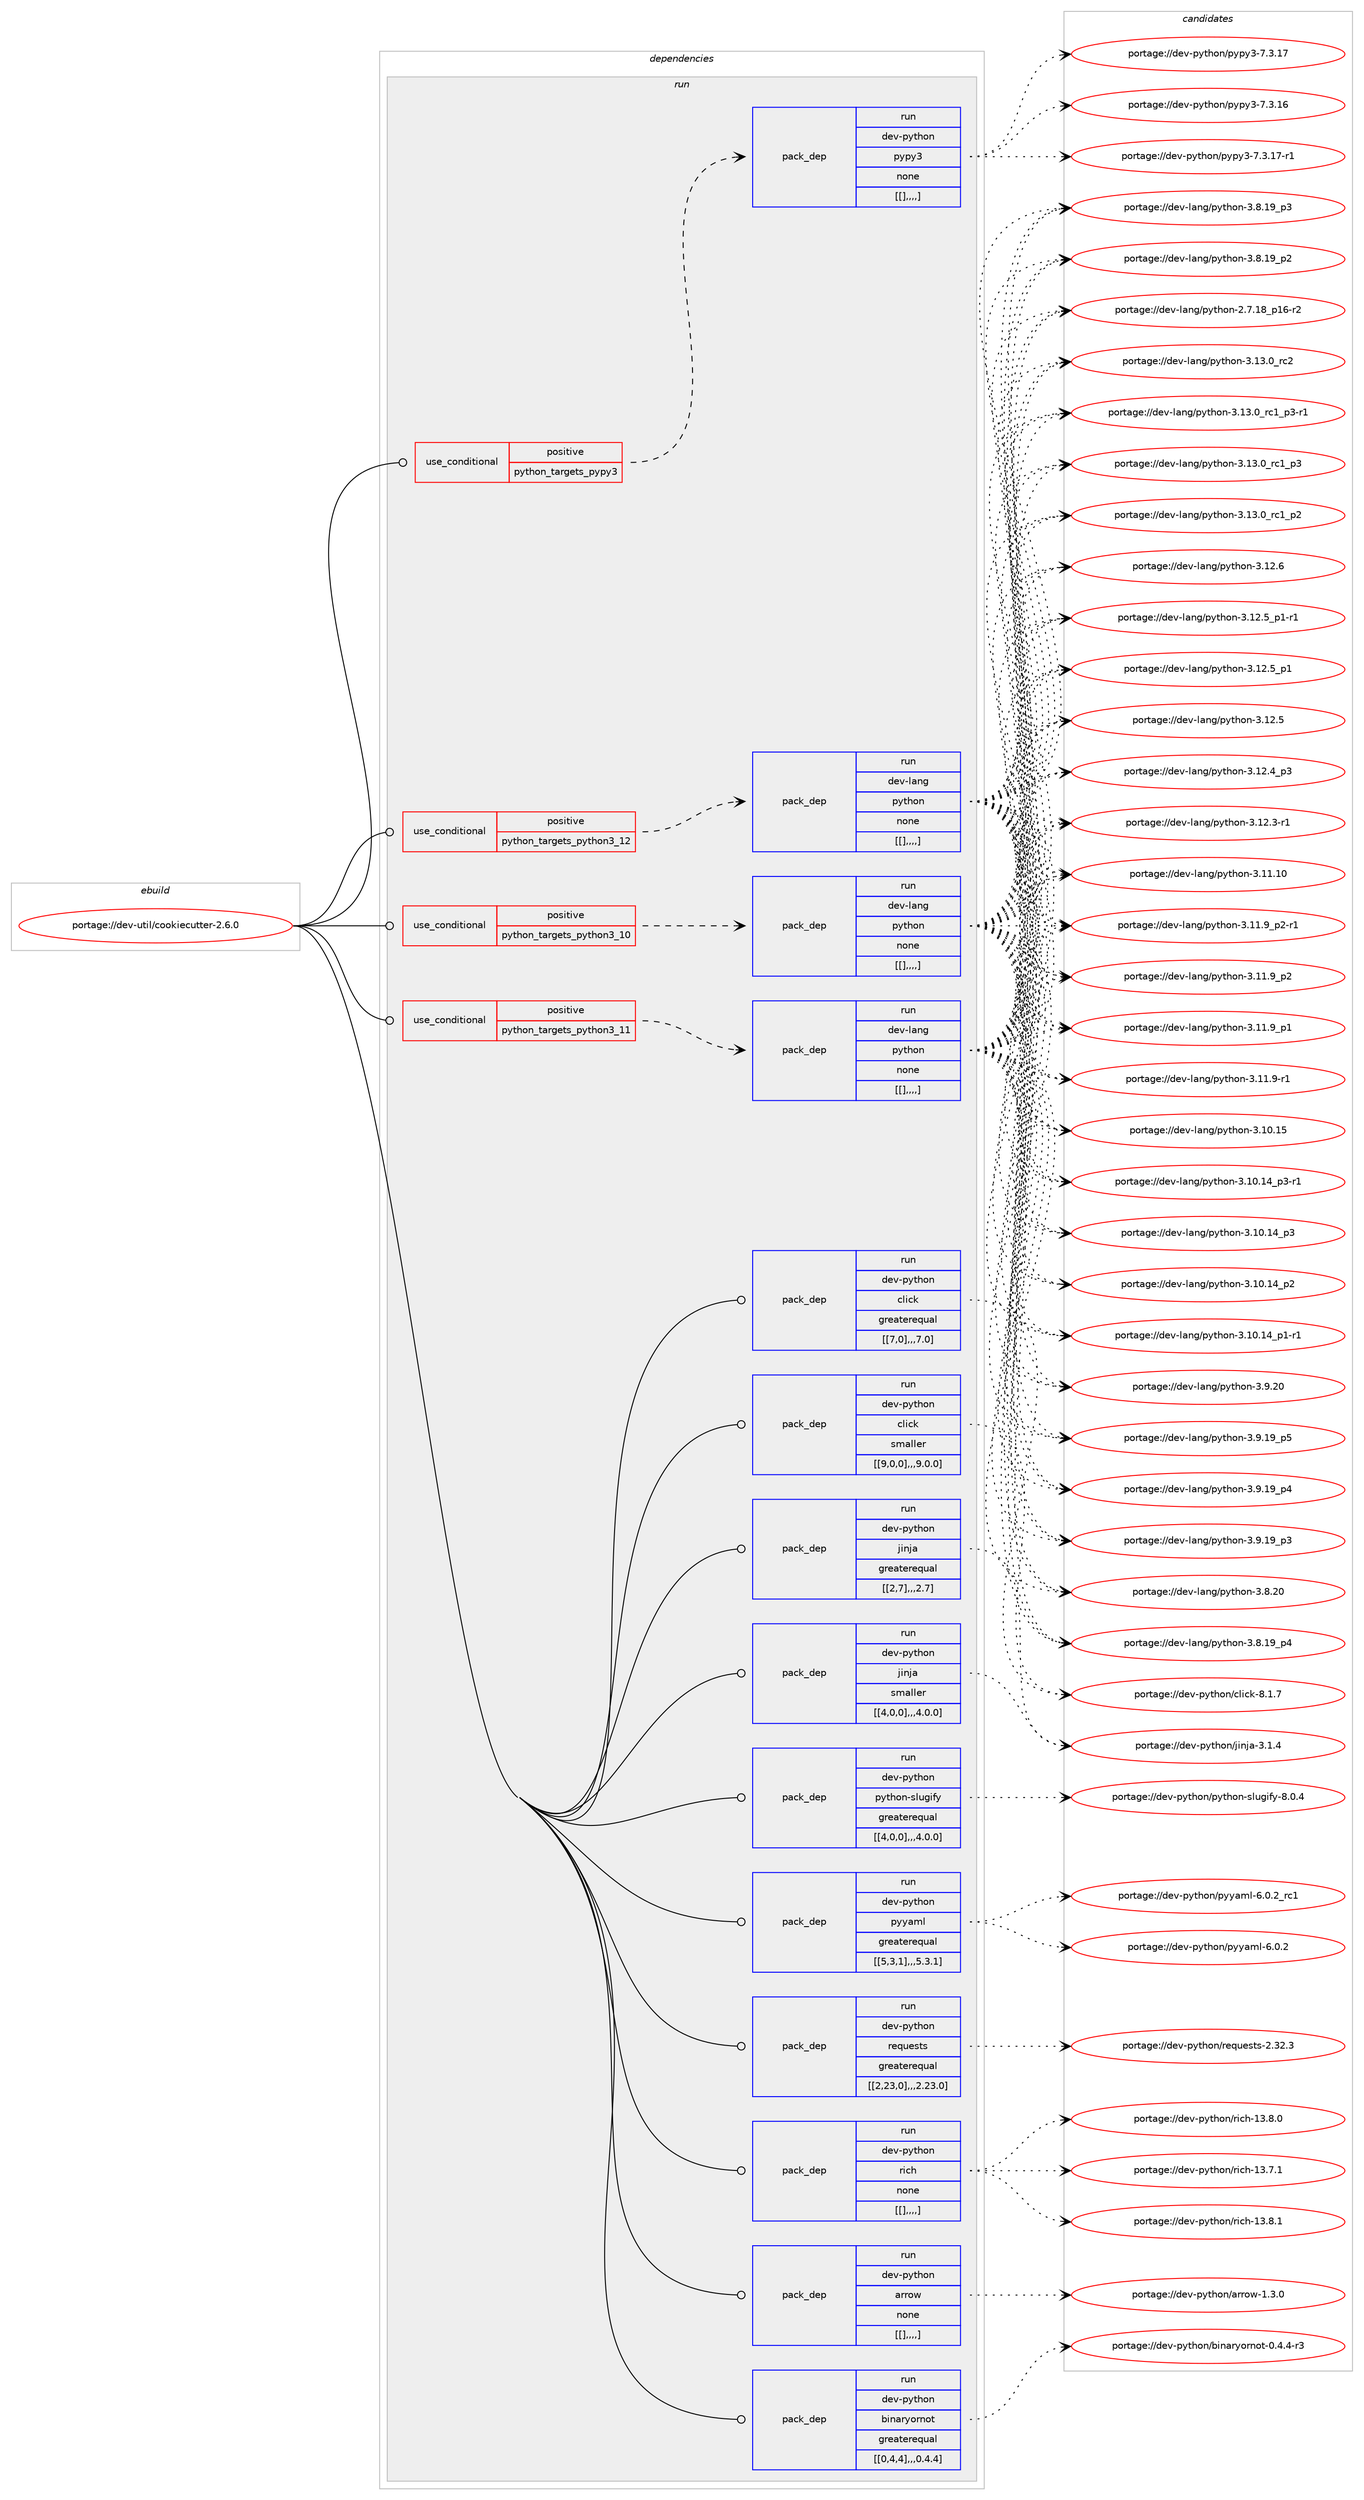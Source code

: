 digraph prolog {

# *************
# Graph options
# *************

newrank=true;
concentrate=true;
compound=true;
graph [rankdir=LR,fontname=Helvetica,fontsize=10,ranksep=1.5];#, ranksep=2.5, nodesep=0.2];
edge  [arrowhead=vee];
node  [fontname=Helvetica,fontsize=10];

# **********
# The ebuild
# **********

subgraph cluster_leftcol {
color=gray;
label=<<i>ebuild</i>>;
id [label="portage://dev-util/cookiecutter-2.6.0", color=red, width=4, href="../dev-util/cookiecutter-2.6.0.svg"];
}

# ****************
# The dependencies
# ****************

subgraph cluster_midcol {
color=gray;
label=<<i>dependencies</i>>;
subgraph cluster_compile {
fillcolor="#eeeeee";
style=filled;
label=<<i>compile</i>>;
}
subgraph cluster_compileandrun {
fillcolor="#eeeeee";
style=filled;
label=<<i>compile and run</i>>;
}
subgraph cluster_run {
fillcolor="#eeeeee";
style=filled;
label=<<i>run</i>>;
subgraph cond61314 {
dependency215898 [label=<<TABLE BORDER="0" CELLBORDER="1" CELLSPACING="0" CELLPADDING="4"><TR><TD ROWSPAN="3" CELLPADDING="10">use_conditional</TD></TR><TR><TD>positive</TD></TR><TR><TD>python_targets_pypy3</TD></TR></TABLE>>, shape=none, color=red];
subgraph pack153188 {
dependency215899 [label=<<TABLE BORDER="0" CELLBORDER="1" CELLSPACING="0" CELLPADDING="4" WIDTH="220"><TR><TD ROWSPAN="6" CELLPADDING="30">pack_dep</TD></TR><TR><TD WIDTH="110">run</TD></TR><TR><TD>dev-python</TD></TR><TR><TD>pypy3</TD></TR><TR><TD>none</TD></TR><TR><TD>[[],,,,]</TD></TR></TABLE>>, shape=none, color=blue];
}
dependency215898:e -> dependency215899:w [weight=20,style="dashed",arrowhead="vee"];
}
id:e -> dependency215898:w [weight=20,style="solid",arrowhead="odot"];
subgraph cond61315 {
dependency215900 [label=<<TABLE BORDER="0" CELLBORDER="1" CELLSPACING="0" CELLPADDING="4"><TR><TD ROWSPAN="3" CELLPADDING="10">use_conditional</TD></TR><TR><TD>positive</TD></TR><TR><TD>python_targets_python3_10</TD></TR></TABLE>>, shape=none, color=red];
subgraph pack153189 {
dependency215901 [label=<<TABLE BORDER="0" CELLBORDER="1" CELLSPACING="0" CELLPADDING="4" WIDTH="220"><TR><TD ROWSPAN="6" CELLPADDING="30">pack_dep</TD></TR><TR><TD WIDTH="110">run</TD></TR><TR><TD>dev-lang</TD></TR><TR><TD>python</TD></TR><TR><TD>none</TD></TR><TR><TD>[[],,,,]</TD></TR></TABLE>>, shape=none, color=blue];
}
dependency215900:e -> dependency215901:w [weight=20,style="dashed",arrowhead="vee"];
}
id:e -> dependency215900:w [weight=20,style="solid",arrowhead="odot"];
subgraph cond61316 {
dependency215902 [label=<<TABLE BORDER="0" CELLBORDER="1" CELLSPACING="0" CELLPADDING="4"><TR><TD ROWSPAN="3" CELLPADDING="10">use_conditional</TD></TR><TR><TD>positive</TD></TR><TR><TD>python_targets_python3_11</TD></TR></TABLE>>, shape=none, color=red];
subgraph pack153190 {
dependency215903 [label=<<TABLE BORDER="0" CELLBORDER="1" CELLSPACING="0" CELLPADDING="4" WIDTH="220"><TR><TD ROWSPAN="6" CELLPADDING="30">pack_dep</TD></TR><TR><TD WIDTH="110">run</TD></TR><TR><TD>dev-lang</TD></TR><TR><TD>python</TD></TR><TR><TD>none</TD></TR><TR><TD>[[],,,,]</TD></TR></TABLE>>, shape=none, color=blue];
}
dependency215902:e -> dependency215903:w [weight=20,style="dashed",arrowhead="vee"];
}
id:e -> dependency215902:w [weight=20,style="solid",arrowhead="odot"];
subgraph cond61317 {
dependency215904 [label=<<TABLE BORDER="0" CELLBORDER="1" CELLSPACING="0" CELLPADDING="4"><TR><TD ROWSPAN="3" CELLPADDING="10">use_conditional</TD></TR><TR><TD>positive</TD></TR><TR><TD>python_targets_python3_12</TD></TR></TABLE>>, shape=none, color=red];
subgraph pack153191 {
dependency215905 [label=<<TABLE BORDER="0" CELLBORDER="1" CELLSPACING="0" CELLPADDING="4" WIDTH="220"><TR><TD ROWSPAN="6" CELLPADDING="30">pack_dep</TD></TR><TR><TD WIDTH="110">run</TD></TR><TR><TD>dev-lang</TD></TR><TR><TD>python</TD></TR><TR><TD>none</TD></TR><TR><TD>[[],,,,]</TD></TR></TABLE>>, shape=none, color=blue];
}
dependency215904:e -> dependency215905:w [weight=20,style="dashed",arrowhead="vee"];
}
id:e -> dependency215904:w [weight=20,style="solid",arrowhead="odot"];
subgraph pack153192 {
dependency215906 [label=<<TABLE BORDER="0" CELLBORDER="1" CELLSPACING="0" CELLPADDING="4" WIDTH="220"><TR><TD ROWSPAN="6" CELLPADDING="30">pack_dep</TD></TR><TR><TD WIDTH="110">run</TD></TR><TR><TD>dev-python</TD></TR><TR><TD>arrow</TD></TR><TR><TD>none</TD></TR><TR><TD>[[],,,,]</TD></TR></TABLE>>, shape=none, color=blue];
}
id:e -> dependency215906:w [weight=20,style="solid",arrowhead="odot"];
subgraph pack153193 {
dependency215907 [label=<<TABLE BORDER="0" CELLBORDER="1" CELLSPACING="0" CELLPADDING="4" WIDTH="220"><TR><TD ROWSPAN="6" CELLPADDING="30">pack_dep</TD></TR><TR><TD WIDTH="110">run</TD></TR><TR><TD>dev-python</TD></TR><TR><TD>binaryornot</TD></TR><TR><TD>greaterequal</TD></TR><TR><TD>[[0,4,4],,,0.4.4]</TD></TR></TABLE>>, shape=none, color=blue];
}
id:e -> dependency215907:w [weight=20,style="solid",arrowhead="odot"];
subgraph pack153194 {
dependency215908 [label=<<TABLE BORDER="0" CELLBORDER="1" CELLSPACING="0" CELLPADDING="4" WIDTH="220"><TR><TD ROWSPAN="6" CELLPADDING="30">pack_dep</TD></TR><TR><TD WIDTH="110">run</TD></TR><TR><TD>dev-python</TD></TR><TR><TD>click</TD></TR><TR><TD>greaterequal</TD></TR><TR><TD>[[7,0],,,7.0]</TD></TR></TABLE>>, shape=none, color=blue];
}
id:e -> dependency215908:w [weight=20,style="solid",arrowhead="odot"];
subgraph pack153195 {
dependency215909 [label=<<TABLE BORDER="0" CELLBORDER="1" CELLSPACING="0" CELLPADDING="4" WIDTH="220"><TR><TD ROWSPAN="6" CELLPADDING="30">pack_dep</TD></TR><TR><TD WIDTH="110">run</TD></TR><TR><TD>dev-python</TD></TR><TR><TD>click</TD></TR><TR><TD>smaller</TD></TR><TR><TD>[[9,0,0],,,9.0.0]</TD></TR></TABLE>>, shape=none, color=blue];
}
id:e -> dependency215909:w [weight=20,style="solid",arrowhead="odot"];
subgraph pack153196 {
dependency215910 [label=<<TABLE BORDER="0" CELLBORDER="1" CELLSPACING="0" CELLPADDING="4" WIDTH="220"><TR><TD ROWSPAN="6" CELLPADDING="30">pack_dep</TD></TR><TR><TD WIDTH="110">run</TD></TR><TR><TD>dev-python</TD></TR><TR><TD>jinja</TD></TR><TR><TD>greaterequal</TD></TR><TR><TD>[[2,7],,,2.7]</TD></TR></TABLE>>, shape=none, color=blue];
}
id:e -> dependency215910:w [weight=20,style="solid",arrowhead="odot"];
subgraph pack153197 {
dependency215911 [label=<<TABLE BORDER="0" CELLBORDER="1" CELLSPACING="0" CELLPADDING="4" WIDTH="220"><TR><TD ROWSPAN="6" CELLPADDING="30">pack_dep</TD></TR><TR><TD WIDTH="110">run</TD></TR><TR><TD>dev-python</TD></TR><TR><TD>jinja</TD></TR><TR><TD>smaller</TD></TR><TR><TD>[[4,0,0],,,4.0.0]</TD></TR></TABLE>>, shape=none, color=blue];
}
id:e -> dependency215911:w [weight=20,style="solid",arrowhead="odot"];
subgraph pack153198 {
dependency215912 [label=<<TABLE BORDER="0" CELLBORDER="1" CELLSPACING="0" CELLPADDING="4" WIDTH="220"><TR><TD ROWSPAN="6" CELLPADDING="30">pack_dep</TD></TR><TR><TD WIDTH="110">run</TD></TR><TR><TD>dev-python</TD></TR><TR><TD>python-slugify</TD></TR><TR><TD>greaterequal</TD></TR><TR><TD>[[4,0,0],,,4.0.0]</TD></TR></TABLE>>, shape=none, color=blue];
}
id:e -> dependency215912:w [weight=20,style="solid",arrowhead="odot"];
subgraph pack153199 {
dependency215913 [label=<<TABLE BORDER="0" CELLBORDER="1" CELLSPACING="0" CELLPADDING="4" WIDTH="220"><TR><TD ROWSPAN="6" CELLPADDING="30">pack_dep</TD></TR><TR><TD WIDTH="110">run</TD></TR><TR><TD>dev-python</TD></TR><TR><TD>pyyaml</TD></TR><TR><TD>greaterequal</TD></TR><TR><TD>[[5,3,1],,,5.3.1]</TD></TR></TABLE>>, shape=none, color=blue];
}
id:e -> dependency215913:w [weight=20,style="solid",arrowhead="odot"];
subgraph pack153200 {
dependency215914 [label=<<TABLE BORDER="0" CELLBORDER="1" CELLSPACING="0" CELLPADDING="4" WIDTH="220"><TR><TD ROWSPAN="6" CELLPADDING="30">pack_dep</TD></TR><TR><TD WIDTH="110">run</TD></TR><TR><TD>dev-python</TD></TR><TR><TD>requests</TD></TR><TR><TD>greaterequal</TD></TR><TR><TD>[[2,23,0],,,2.23.0]</TD></TR></TABLE>>, shape=none, color=blue];
}
id:e -> dependency215914:w [weight=20,style="solid",arrowhead="odot"];
subgraph pack153201 {
dependency215915 [label=<<TABLE BORDER="0" CELLBORDER="1" CELLSPACING="0" CELLPADDING="4" WIDTH="220"><TR><TD ROWSPAN="6" CELLPADDING="30">pack_dep</TD></TR><TR><TD WIDTH="110">run</TD></TR><TR><TD>dev-python</TD></TR><TR><TD>rich</TD></TR><TR><TD>none</TD></TR><TR><TD>[[],,,,]</TD></TR></TABLE>>, shape=none, color=blue];
}
id:e -> dependency215915:w [weight=20,style="solid",arrowhead="odot"];
}
}

# **************
# The candidates
# **************

subgraph cluster_choices {
rank=same;
color=gray;
label=<<i>candidates</i>>;

subgraph choice153188 {
color=black;
nodesep=1;
choice100101118451121211161041111104711212111212151455546514649554511449 [label="portage://dev-python/pypy3-7.3.17-r1", color=red, width=4,href="../dev-python/pypy3-7.3.17-r1.svg"];
choice10010111845112121116104111110471121211121215145554651464955 [label="portage://dev-python/pypy3-7.3.17", color=red, width=4,href="../dev-python/pypy3-7.3.17.svg"];
choice10010111845112121116104111110471121211121215145554651464954 [label="portage://dev-python/pypy3-7.3.16", color=red, width=4,href="../dev-python/pypy3-7.3.16.svg"];
dependency215899:e -> choice100101118451121211161041111104711212111212151455546514649554511449:w [style=dotted,weight="100"];
dependency215899:e -> choice10010111845112121116104111110471121211121215145554651464955:w [style=dotted,weight="100"];
dependency215899:e -> choice10010111845112121116104111110471121211121215145554651464954:w [style=dotted,weight="100"];
}
subgraph choice153189 {
color=black;
nodesep=1;
choice10010111845108971101034711212111610411111045514649514648951149950 [label="portage://dev-lang/python-3.13.0_rc2", color=red, width=4,href="../dev-lang/python-3.13.0_rc2.svg"];
choice1001011184510897110103471121211161041111104551464951464895114994995112514511449 [label="portage://dev-lang/python-3.13.0_rc1_p3-r1", color=red, width=4,href="../dev-lang/python-3.13.0_rc1_p3-r1.svg"];
choice100101118451089711010347112121116104111110455146495146489511499499511251 [label="portage://dev-lang/python-3.13.0_rc1_p3", color=red, width=4,href="../dev-lang/python-3.13.0_rc1_p3.svg"];
choice100101118451089711010347112121116104111110455146495146489511499499511250 [label="portage://dev-lang/python-3.13.0_rc1_p2", color=red, width=4,href="../dev-lang/python-3.13.0_rc1_p2.svg"];
choice10010111845108971101034711212111610411111045514649504654 [label="portage://dev-lang/python-3.12.6", color=red, width=4,href="../dev-lang/python-3.12.6.svg"];
choice1001011184510897110103471121211161041111104551464950465395112494511449 [label="portage://dev-lang/python-3.12.5_p1-r1", color=red, width=4,href="../dev-lang/python-3.12.5_p1-r1.svg"];
choice100101118451089711010347112121116104111110455146495046539511249 [label="portage://dev-lang/python-3.12.5_p1", color=red, width=4,href="../dev-lang/python-3.12.5_p1.svg"];
choice10010111845108971101034711212111610411111045514649504653 [label="portage://dev-lang/python-3.12.5", color=red, width=4,href="../dev-lang/python-3.12.5.svg"];
choice100101118451089711010347112121116104111110455146495046529511251 [label="portage://dev-lang/python-3.12.4_p3", color=red, width=4,href="../dev-lang/python-3.12.4_p3.svg"];
choice100101118451089711010347112121116104111110455146495046514511449 [label="portage://dev-lang/python-3.12.3-r1", color=red, width=4,href="../dev-lang/python-3.12.3-r1.svg"];
choice1001011184510897110103471121211161041111104551464949464948 [label="portage://dev-lang/python-3.11.10", color=red, width=4,href="../dev-lang/python-3.11.10.svg"];
choice1001011184510897110103471121211161041111104551464949465795112504511449 [label="portage://dev-lang/python-3.11.9_p2-r1", color=red, width=4,href="../dev-lang/python-3.11.9_p2-r1.svg"];
choice100101118451089711010347112121116104111110455146494946579511250 [label="portage://dev-lang/python-3.11.9_p2", color=red, width=4,href="../dev-lang/python-3.11.9_p2.svg"];
choice100101118451089711010347112121116104111110455146494946579511249 [label="portage://dev-lang/python-3.11.9_p1", color=red, width=4,href="../dev-lang/python-3.11.9_p1.svg"];
choice100101118451089711010347112121116104111110455146494946574511449 [label="portage://dev-lang/python-3.11.9-r1", color=red, width=4,href="../dev-lang/python-3.11.9-r1.svg"];
choice1001011184510897110103471121211161041111104551464948464953 [label="portage://dev-lang/python-3.10.15", color=red, width=4,href="../dev-lang/python-3.10.15.svg"];
choice100101118451089711010347112121116104111110455146494846495295112514511449 [label="portage://dev-lang/python-3.10.14_p3-r1", color=red, width=4,href="../dev-lang/python-3.10.14_p3-r1.svg"];
choice10010111845108971101034711212111610411111045514649484649529511251 [label="portage://dev-lang/python-3.10.14_p3", color=red, width=4,href="../dev-lang/python-3.10.14_p3.svg"];
choice10010111845108971101034711212111610411111045514649484649529511250 [label="portage://dev-lang/python-3.10.14_p2", color=red, width=4,href="../dev-lang/python-3.10.14_p2.svg"];
choice100101118451089711010347112121116104111110455146494846495295112494511449 [label="portage://dev-lang/python-3.10.14_p1-r1", color=red, width=4,href="../dev-lang/python-3.10.14_p1-r1.svg"];
choice10010111845108971101034711212111610411111045514657465048 [label="portage://dev-lang/python-3.9.20", color=red, width=4,href="../dev-lang/python-3.9.20.svg"];
choice100101118451089711010347112121116104111110455146574649579511253 [label="portage://dev-lang/python-3.9.19_p5", color=red, width=4,href="../dev-lang/python-3.9.19_p5.svg"];
choice100101118451089711010347112121116104111110455146574649579511252 [label="portage://dev-lang/python-3.9.19_p4", color=red, width=4,href="../dev-lang/python-3.9.19_p4.svg"];
choice100101118451089711010347112121116104111110455146574649579511251 [label="portage://dev-lang/python-3.9.19_p3", color=red, width=4,href="../dev-lang/python-3.9.19_p3.svg"];
choice10010111845108971101034711212111610411111045514656465048 [label="portage://dev-lang/python-3.8.20", color=red, width=4,href="../dev-lang/python-3.8.20.svg"];
choice100101118451089711010347112121116104111110455146564649579511252 [label="portage://dev-lang/python-3.8.19_p4", color=red, width=4,href="../dev-lang/python-3.8.19_p4.svg"];
choice100101118451089711010347112121116104111110455146564649579511251 [label="portage://dev-lang/python-3.8.19_p3", color=red, width=4,href="../dev-lang/python-3.8.19_p3.svg"];
choice100101118451089711010347112121116104111110455146564649579511250 [label="portage://dev-lang/python-3.8.19_p2", color=red, width=4,href="../dev-lang/python-3.8.19_p2.svg"];
choice100101118451089711010347112121116104111110455046554649569511249544511450 [label="portage://dev-lang/python-2.7.18_p16-r2", color=red, width=4,href="../dev-lang/python-2.7.18_p16-r2.svg"];
dependency215901:e -> choice10010111845108971101034711212111610411111045514649514648951149950:w [style=dotted,weight="100"];
dependency215901:e -> choice1001011184510897110103471121211161041111104551464951464895114994995112514511449:w [style=dotted,weight="100"];
dependency215901:e -> choice100101118451089711010347112121116104111110455146495146489511499499511251:w [style=dotted,weight="100"];
dependency215901:e -> choice100101118451089711010347112121116104111110455146495146489511499499511250:w [style=dotted,weight="100"];
dependency215901:e -> choice10010111845108971101034711212111610411111045514649504654:w [style=dotted,weight="100"];
dependency215901:e -> choice1001011184510897110103471121211161041111104551464950465395112494511449:w [style=dotted,weight="100"];
dependency215901:e -> choice100101118451089711010347112121116104111110455146495046539511249:w [style=dotted,weight="100"];
dependency215901:e -> choice10010111845108971101034711212111610411111045514649504653:w [style=dotted,weight="100"];
dependency215901:e -> choice100101118451089711010347112121116104111110455146495046529511251:w [style=dotted,weight="100"];
dependency215901:e -> choice100101118451089711010347112121116104111110455146495046514511449:w [style=dotted,weight="100"];
dependency215901:e -> choice1001011184510897110103471121211161041111104551464949464948:w [style=dotted,weight="100"];
dependency215901:e -> choice1001011184510897110103471121211161041111104551464949465795112504511449:w [style=dotted,weight="100"];
dependency215901:e -> choice100101118451089711010347112121116104111110455146494946579511250:w [style=dotted,weight="100"];
dependency215901:e -> choice100101118451089711010347112121116104111110455146494946579511249:w [style=dotted,weight="100"];
dependency215901:e -> choice100101118451089711010347112121116104111110455146494946574511449:w [style=dotted,weight="100"];
dependency215901:e -> choice1001011184510897110103471121211161041111104551464948464953:w [style=dotted,weight="100"];
dependency215901:e -> choice100101118451089711010347112121116104111110455146494846495295112514511449:w [style=dotted,weight="100"];
dependency215901:e -> choice10010111845108971101034711212111610411111045514649484649529511251:w [style=dotted,weight="100"];
dependency215901:e -> choice10010111845108971101034711212111610411111045514649484649529511250:w [style=dotted,weight="100"];
dependency215901:e -> choice100101118451089711010347112121116104111110455146494846495295112494511449:w [style=dotted,weight="100"];
dependency215901:e -> choice10010111845108971101034711212111610411111045514657465048:w [style=dotted,weight="100"];
dependency215901:e -> choice100101118451089711010347112121116104111110455146574649579511253:w [style=dotted,weight="100"];
dependency215901:e -> choice100101118451089711010347112121116104111110455146574649579511252:w [style=dotted,weight="100"];
dependency215901:e -> choice100101118451089711010347112121116104111110455146574649579511251:w [style=dotted,weight="100"];
dependency215901:e -> choice10010111845108971101034711212111610411111045514656465048:w [style=dotted,weight="100"];
dependency215901:e -> choice100101118451089711010347112121116104111110455146564649579511252:w [style=dotted,weight="100"];
dependency215901:e -> choice100101118451089711010347112121116104111110455146564649579511251:w [style=dotted,weight="100"];
dependency215901:e -> choice100101118451089711010347112121116104111110455146564649579511250:w [style=dotted,weight="100"];
dependency215901:e -> choice100101118451089711010347112121116104111110455046554649569511249544511450:w [style=dotted,weight="100"];
}
subgraph choice153190 {
color=black;
nodesep=1;
choice10010111845108971101034711212111610411111045514649514648951149950 [label="portage://dev-lang/python-3.13.0_rc2", color=red, width=4,href="../dev-lang/python-3.13.0_rc2.svg"];
choice1001011184510897110103471121211161041111104551464951464895114994995112514511449 [label="portage://dev-lang/python-3.13.0_rc1_p3-r1", color=red, width=4,href="../dev-lang/python-3.13.0_rc1_p3-r1.svg"];
choice100101118451089711010347112121116104111110455146495146489511499499511251 [label="portage://dev-lang/python-3.13.0_rc1_p3", color=red, width=4,href="../dev-lang/python-3.13.0_rc1_p3.svg"];
choice100101118451089711010347112121116104111110455146495146489511499499511250 [label="portage://dev-lang/python-3.13.0_rc1_p2", color=red, width=4,href="../dev-lang/python-3.13.0_rc1_p2.svg"];
choice10010111845108971101034711212111610411111045514649504654 [label="portage://dev-lang/python-3.12.6", color=red, width=4,href="../dev-lang/python-3.12.6.svg"];
choice1001011184510897110103471121211161041111104551464950465395112494511449 [label="portage://dev-lang/python-3.12.5_p1-r1", color=red, width=4,href="../dev-lang/python-3.12.5_p1-r1.svg"];
choice100101118451089711010347112121116104111110455146495046539511249 [label="portage://dev-lang/python-3.12.5_p1", color=red, width=4,href="../dev-lang/python-3.12.5_p1.svg"];
choice10010111845108971101034711212111610411111045514649504653 [label="portage://dev-lang/python-3.12.5", color=red, width=4,href="../dev-lang/python-3.12.5.svg"];
choice100101118451089711010347112121116104111110455146495046529511251 [label="portage://dev-lang/python-3.12.4_p3", color=red, width=4,href="../dev-lang/python-3.12.4_p3.svg"];
choice100101118451089711010347112121116104111110455146495046514511449 [label="portage://dev-lang/python-3.12.3-r1", color=red, width=4,href="../dev-lang/python-3.12.3-r1.svg"];
choice1001011184510897110103471121211161041111104551464949464948 [label="portage://dev-lang/python-3.11.10", color=red, width=4,href="../dev-lang/python-3.11.10.svg"];
choice1001011184510897110103471121211161041111104551464949465795112504511449 [label="portage://dev-lang/python-3.11.9_p2-r1", color=red, width=4,href="../dev-lang/python-3.11.9_p2-r1.svg"];
choice100101118451089711010347112121116104111110455146494946579511250 [label="portage://dev-lang/python-3.11.9_p2", color=red, width=4,href="../dev-lang/python-3.11.9_p2.svg"];
choice100101118451089711010347112121116104111110455146494946579511249 [label="portage://dev-lang/python-3.11.9_p1", color=red, width=4,href="../dev-lang/python-3.11.9_p1.svg"];
choice100101118451089711010347112121116104111110455146494946574511449 [label="portage://dev-lang/python-3.11.9-r1", color=red, width=4,href="../dev-lang/python-3.11.9-r1.svg"];
choice1001011184510897110103471121211161041111104551464948464953 [label="portage://dev-lang/python-3.10.15", color=red, width=4,href="../dev-lang/python-3.10.15.svg"];
choice100101118451089711010347112121116104111110455146494846495295112514511449 [label="portage://dev-lang/python-3.10.14_p3-r1", color=red, width=4,href="../dev-lang/python-3.10.14_p3-r1.svg"];
choice10010111845108971101034711212111610411111045514649484649529511251 [label="portage://dev-lang/python-3.10.14_p3", color=red, width=4,href="../dev-lang/python-3.10.14_p3.svg"];
choice10010111845108971101034711212111610411111045514649484649529511250 [label="portage://dev-lang/python-3.10.14_p2", color=red, width=4,href="../dev-lang/python-3.10.14_p2.svg"];
choice100101118451089711010347112121116104111110455146494846495295112494511449 [label="portage://dev-lang/python-3.10.14_p1-r1", color=red, width=4,href="../dev-lang/python-3.10.14_p1-r1.svg"];
choice10010111845108971101034711212111610411111045514657465048 [label="portage://dev-lang/python-3.9.20", color=red, width=4,href="../dev-lang/python-3.9.20.svg"];
choice100101118451089711010347112121116104111110455146574649579511253 [label="portage://dev-lang/python-3.9.19_p5", color=red, width=4,href="../dev-lang/python-3.9.19_p5.svg"];
choice100101118451089711010347112121116104111110455146574649579511252 [label="portage://dev-lang/python-3.9.19_p4", color=red, width=4,href="../dev-lang/python-3.9.19_p4.svg"];
choice100101118451089711010347112121116104111110455146574649579511251 [label="portage://dev-lang/python-3.9.19_p3", color=red, width=4,href="../dev-lang/python-3.9.19_p3.svg"];
choice10010111845108971101034711212111610411111045514656465048 [label="portage://dev-lang/python-3.8.20", color=red, width=4,href="../dev-lang/python-3.8.20.svg"];
choice100101118451089711010347112121116104111110455146564649579511252 [label="portage://dev-lang/python-3.8.19_p4", color=red, width=4,href="../dev-lang/python-3.8.19_p4.svg"];
choice100101118451089711010347112121116104111110455146564649579511251 [label="portage://dev-lang/python-3.8.19_p3", color=red, width=4,href="../dev-lang/python-3.8.19_p3.svg"];
choice100101118451089711010347112121116104111110455146564649579511250 [label="portage://dev-lang/python-3.8.19_p2", color=red, width=4,href="../dev-lang/python-3.8.19_p2.svg"];
choice100101118451089711010347112121116104111110455046554649569511249544511450 [label="portage://dev-lang/python-2.7.18_p16-r2", color=red, width=4,href="../dev-lang/python-2.7.18_p16-r2.svg"];
dependency215903:e -> choice10010111845108971101034711212111610411111045514649514648951149950:w [style=dotted,weight="100"];
dependency215903:e -> choice1001011184510897110103471121211161041111104551464951464895114994995112514511449:w [style=dotted,weight="100"];
dependency215903:e -> choice100101118451089711010347112121116104111110455146495146489511499499511251:w [style=dotted,weight="100"];
dependency215903:e -> choice100101118451089711010347112121116104111110455146495146489511499499511250:w [style=dotted,weight="100"];
dependency215903:e -> choice10010111845108971101034711212111610411111045514649504654:w [style=dotted,weight="100"];
dependency215903:e -> choice1001011184510897110103471121211161041111104551464950465395112494511449:w [style=dotted,weight="100"];
dependency215903:e -> choice100101118451089711010347112121116104111110455146495046539511249:w [style=dotted,weight="100"];
dependency215903:e -> choice10010111845108971101034711212111610411111045514649504653:w [style=dotted,weight="100"];
dependency215903:e -> choice100101118451089711010347112121116104111110455146495046529511251:w [style=dotted,weight="100"];
dependency215903:e -> choice100101118451089711010347112121116104111110455146495046514511449:w [style=dotted,weight="100"];
dependency215903:e -> choice1001011184510897110103471121211161041111104551464949464948:w [style=dotted,weight="100"];
dependency215903:e -> choice1001011184510897110103471121211161041111104551464949465795112504511449:w [style=dotted,weight="100"];
dependency215903:e -> choice100101118451089711010347112121116104111110455146494946579511250:w [style=dotted,weight="100"];
dependency215903:e -> choice100101118451089711010347112121116104111110455146494946579511249:w [style=dotted,weight="100"];
dependency215903:e -> choice100101118451089711010347112121116104111110455146494946574511449:w [style=dotted,weight="100"];
dependency215903:e -> choice1001011184510897110103471121211161041111104551464948464953:w [style=dotted,weight="100"];
dependency215903:e -> choice100101118451089711010347112121116104111110455146494846495295112514511449:w [style=dotted,weight="100"];
dependency215903:e -> choice10010111845108971101034711212111610411111045514649484649529511251:w [style=dotted,weight="100"];
dependency215903:e -> choice10010111845108971101034711212111610411111045514649484649529511250:w [style=dotted,weight="100"];
dependency215903:e -> choice100101118451089711010347112121116104111110455146494846495295112494511449:w [style=dotted,weight="100"];
dependency215903:e -> choice10010111845108971101034711212111610411111045514657465048:w [style=dotted,weight="100"];
dependency215903:e -> choice100101118451089711010347112121116104111110455146574649579511253:w [style=dotted,weight="100"];
dependency215903:e -> choice100101118451089711010347112121116104111110455146574649579511252:w [style=dotted,weight="100"];
dependency215903:e -> choice100101118451089711010347112121116104111110455146574649579511251:w [style=dotted,weight="100"];
dependency215903:e -> choice10010111845108971101034711212111610411111045514656465048:w [style=dotted,weight="100"];
dependency215903:e -> choice100101118451089711010347112121116104111110455146564649579511252:w [style=dotted,weight="100"];
dependency215903:e -> choice100101118451089711010347112121116104111110455146564649579511251:w [style=dotted,weight="100"];
dependency215903:e -> choice100101118451089711010347112121116104111110455146564649579511250:w [style=dotted,weight="100"];
dependency215903:e -> choice100101118451089711010347112121116104111110455046554649569511249544511450:w [style=dotted,weight="100"];
}
subgraph choice153191 {
color=black;
nodesep=1;
choice10010111845108971101034711212111610411111045514649514648951149950 [label="portage://dev-lang/python-3.13.0_rc2", color=red, width=4,href="../dev-lang/python-3.13.0_rc2.svg"];
choice1001011184510897110103471121211161041111104551464951464895114994995112514511449 [label="portage://dev-lang/python-3.13.0_rc1_p3-r1", color=red, width=4,href="../dev-lang/python-3.13.0_rc1_p3-r1.svg"];
choice100101118451089711010347112121116104111110455146495146489511499499511251 [label="portage://dev-lang/python-3.13.0_rc1_p3", color=red, width=4,href="../dev-lang/python-3.13.0_rc1_p3.svg"];
choice100101118451089711010347112121116104111110455146495146489511499499511250 [label="portage://dev-lang/python-3.13.0_rc1_p2", color=red, width=4,href="../dev-lang/python-3.13.0_rc1_p2.svg"];
choice10010111845108971101034711212111610411111045514649504654 [label="portage://dev-lang/python-3.12.6", color=red, width=4,href="../dev-lang/python-3.12.6.svg"];
choice1001011184510897110103471121211161041111104551464950465395112494511449 [label="portage://dev-lang/python-3.12.5_p1-r1", color=red, width=4,href="../dev-lang/python-3.12.5_p1-r1.svg"];
choice100101118451089711010347112121116104111110455146495046539511249 [label="portage://dev-lang/python-3.12.5_p1", color=red, width=4,href="../dev-lang/python-3.12.5_p1.svg"];
choice10010111845108971101034711212111610411111045514649504653 [label="portage://dev-lang/python-3.12.5", color=red, width=4,href="../dev-lang/python-3.12.5.svg"];
choice100101118451089711010347112121116104111110455146495046529511251 [label="portage://dev-lang/python-3.12.4_p3", color=red, width=4,href="../dev-lang/python-3.12.4_p3.svg"];
choice100101118451089711010347112121116104111110455146495046514511449 [label="portage://dev-lang/python-3.12.3-r1", color=red, width=4,href="../dev-lang/python-3.12.3-r1.svg"];
choice1001011184510897110103471121211161041111104551464949464948 [label="portage://dev-lang/python-3.11.10", color=red, width=4,href="../dev-lang/python-3.11.10.svg"];
choice1001011184510897110103471121211161041111104551464949465795112504511449 [label="portage://dev-lang/python-3.11.9_p2-r1", color=red, width=4,href="../dev-lang/python-3.11.9_p2-r1.svg"];
choice100101118451089711010347112121116104111110455146494946579511250 [label="portage://dev-lang/python-3.11.9_p2", color=red, width=4,href="../dev-lang/python-3.11.9_p2.svg"];
choice100101118451089711010347112121116104111110455146494946579511249 [label="portage://dev-lang/python-3.11.9_p1", color=red, width=4,href="../dev-lang/python-3.11.9_p1.svg"];
choice100101118451089711010347112121116104111110455146494946574511449 [label="portage://dev-lang/python-3.11.9-r1", color=red, width=4,href="../dev-lang/python-3.11.9-r1.svg"];
choice1001011184510897110103471121211161041111104551464948464953 [label="portage://dev-lang/python-3.10.15", color=red, width=4,href="../dev-lang/python-3.10.15.svg"];
choice100101118451089711010347112121116104111110455146494846495295112514511449 [label="portage://dev-lang/python-3.10.14_p3-r1", color=red, width=4,href="../dev-lang/python-3.10.14_p3-r1.svg"];
choice10010111845108971101034711212111610411111045514649484649529511251 [label="portage://dev-lang/python-3.10.14_p3", color=red, width=4,href="../dev-lang/python-3.10.14_p3.svg"];
choice10010111845108971101034711212111610411111045514649484649529511250 [label="portage://dev-lang/python-3.10.14_p2", color=red, width=4,href="../dev-lang/python-3.10.14_p2.svg"];
choice100101118451089711010347112121116104111110455146494846495295112494511449 [label="portage://dev-lang/python-3.10.14_p1-r1", color=red, width=4,href="../dev-lang/python-3.10.14_p1-r1.svg"];
choice10010111845108971101034711212111610411111045514657465048 [label="portage://dev-lang/python-3.9.20", color=red, width=4,href="../dev-lang/python-3.9.20.svg"];
choice100101118451089711010347112121116104111110455146574649579511253 [label="portage://dev-lang/python-3.9.19_p5", color=red, width=4,href="../dev-lang/python-3.9.19_p5.svg"];
choice100101118451089711010347112121116104111110455146574649579511252 [label="portage://dev-lang/python-3.9.19_p4", color=red, width=4,href="../dev-lang/python-3.9.19_p4.svg"];
choice100101118451089711010347112121116104111110455146574649579511251 [label="portage://dev-lang/python-3.9.19_p3", color=red, width=4,href="../dev-lang/python-3.9.19_p3.svg"];
choice10010111845108971101034711212111610411111045514656465048 [label="portage://dev-lang/python-3.8.20", color=red, width=4,href="../dev-lang/python-3.8.20.svg"];
choice100101118451089711010347112121116104111110455146564649579511252 [label="portage://dev-lang/python-3.8.19_p4", color=red, width=4,href="../dev-lang/python-3.8.19_p4.svg"];
choice100101118451089711010347112121116104111110455146564649579511251 [label="portage://dev-lang/python-3.8.19_p3", color=red, width=4,href="../dev-lang/python-3.8.19_p3.svg"];
choice100101118451089711010347112121116104111110455146564649579511250 [label="portage://dev-lang/python-3.8.19_p2", color=red, width=4,href="../dev-lang/python-3.8.19_p2.svg"];
choice100101118451089711010347112121116104111110455046554649569511249544511450 [label="portage://dev-lang/python-2.7.18_p16-r2", color=red, width=4,href="../dev-lang/python-2.7.18_p16-r2.svg"];
dependency215905:e -> choice10010111845108971101034711212111610411111045514649514648951149950:w [style=dotted,weight="100"];
dependency215905:e -> choice1001011184510897110103471121211161041111104551464951464895114994995112514511449:w [style=dotted,weight="100"];
dependency215905:e -> choice100101118451089711010347112121116104111110455146495146489511499499511251:w [style=dotted,weight="100"];
dependency215905:e -> choice100101118451089711010347112121116104111110455146495146489511499499511250:w [style=dotted,weight="100"];
dependency215905:e -> choice10010111845108971101034711212111610411111045514649504654:w [style=dotted,weight="100"];
dependency215905:e -> choice1001011184510897110103471121211161041111104551464950465395112494511449:w [style=dotted,weight="100"];
dependency215905:e -> choice100101118451089711010347112121116104111110455146495046539511249:w [style=dotted,weight="100"];
dependency215905:e -> choice10010111845108971101034711212111610411111045514649504653:w [style=dotted,weight="100"];
dependency215905:e -> choice100101118451089711010347112121116104111110455146495046529511251:w [style=dotted,weight="100"];
dependency215905:e -> choice100101118451089711010347112121116104111110455146495046514511449:w [style=dotted,weight="100"];
dependency215905:e -> choice1001011184510897110103471121211161041111104551464949464948:w [style=dotted,weight="100"];
dependency215905:e -> choice1001011184510897110103471121211161041111104551464949465795112504511449:w [style=dotted,weight="100"];
dependency215905:e -> choice100101118451089711010347112121116104111110455146494946579511250:w [style=dotted,weight="100"];
dependency215905:e -> choice100101118451089711010347112121116104111110455146494946579511249:w [style=dotted,weight="100"];
dependency215905:e -> choice100101118451089711010347112121116104111110455146494946574511449:w [style=dotted,weight="100"];
dependency215905:e -> choice1001011184510897110103471121211161041111104551464948464953:w [style=dotted,weight="100"];
dependency215905:e -> choice100101118451089711010347112121116104111110455146494846495295112514511449:w [style=dotted,weight="100"];
dependency215905:e -> choice10010111845108971101034711212111610411111045514649484649529511251:w [style=dotted,weight="100"];
dependency215905:e -> choice10010111845108971101034711212111610411111045514649484649529511250:w [style=dotted,weight="100"];
dependency215905:e -> choice100101118451089711010347112121116104111110455146494846495295112494511449:w [style=dotted,weight="100"];
dependency215905:e -> choice10010111845108971101034711212111610411111045514657465048:w [style=dotted,weight="100"];
dependency215905:e -> choice100101118451089711010347112121116104111110455146574649579511253:w [style=dotted,weight="100"];
dependency215905:e -> choice100101118451089711010347112121116104111110455146574649579511252:w [style=dotted,weight="100"];
dependency215905:e -> choice100101118451089711010347112121116104111110455146574649579511251:w [style=dotted,weight="100"];
dependency215905:e -> choice10010111845108971101034711212111610411111045514656465048:w [style=dotted,weight="100"];
dependency215905:e -> choice100101118451089711010347112121116104111110455146564649579511252:w [style=dotted,weight="100"];
dependency215905:e -> choice100101118451089711010347112121116104111110455146564649579511251:w [style=dotted,weight="100"];
dependency215905:e -> choice100101118451089711010347112121116104111110455146564649579511250:w [style=dotted,weight="100"];
dependency215905:e -> choice100101118451089711010347112121116104111110455046554649569511249544511450:w [style=dotted,weight="100"];
}
subgraph choice153192 {
color=black;
nodesep=1;
choice100101118451121211161041111104797114114111119454946514648 [label="portage://dev-python/arrow-1.3.0", color=red, width=4,href="../dev-python/arrow-1.3.0.svg"];
dependency215906:e -> choice100101118451121211161041111104797114114111119454946514648:w [style=dotted,weight="100"];
}
subgraph choice153193 {
color=black;
nodesep=1;
choice100101118451121211161041111104798105110971141211111141101111164548465246524511451 [label="portage://dev-python/binaryornot-0.4.4-r3", color=red, width=4,href="../dev-python/binaryornot-0.4.4-r3.svg"];
dependency215907:e -> choice100101118451121211161041111104798105110971141211111141101111164548465246524511451:w [style=dotted,weight="100"];
}
subgraph choice153194 {
color=black;
nodesep=1;
choice10010111845112121116104111110479910810599107455646494655 [label="portage://dev-python/click-8.1.7", color=red, width=4,href="../dev-python/click-8.1.7.svg"];
dependency215908:e -> choice10010111845112121116104111110479910810599107455646494655:w [style=dotted,weight="100"];
}
subgraph choice153195 {
color=black;
nodesep=1;
choice10010111845112121116104111110479910810599107455646494655 [label="portage://dev-python/click-8.1.7", color=red, width=4,href="../dev-python/click-8.1.7.svg"];
dependency215909:e -> choice10010111845112121116104111110479910810599107455646494655:w [style=dotted,weight="100"];
}
subgraph choice153196 {
color=black;
nodesep=1;
choice100101118451121211161041111104710610511010697455146494652 [label="portage://dev-python/jinja-3.1.4", color=red, width=4,href="../dev-python/jinja-3.1.4.svg"];
dependency215910:e -> choice100101118451121211161041111104710610511010697455146494652:w [style=dotted,weight="100"];
}
subgraph choice153197 {
color=black;
nodesep=1;
choice100101118451121211161041111104710610511010697455146494652 [label="portage://dev-python/jinja-3.1.4", color=red, width=4,href="../dev-python/jinja-3.1.4.svg"];
dependency215911:e -> choice100101118451121211161041111104710610511010697455146494652:w [style=dotted,weight="100"];
}
subgraph choice153198 {
color=black;
nodesep=1;
choice100101118451121211161041111104711212111610411111045115108117103105102121455646484652 [label="portage://dev-python/python-slugify-8.0.4", color=red, width=4,href="../dev-python/python-slugify-8.0.4.svg"];
dependency215912:e -> choice100101118451121211161041111104711212111610411111045115108117103105102121455646484652:w [style=dotted,weight="100"];
}
subgraph choice153199 {
color=black;
nodesep=1;
choice100101118451121211161041111104711212112197109108455446484650951149949 [label="portage://dev-python/pyyaml-6.0.2_rc1", color=red, width=4,href="../dev-python/pyyaml-6.0.2_rc1.svg"];
choice100101118451121211161041111104711212112197109108455446484650 [label="portage://dev-python/pyyaml-6.0.2", color=red, width=4,href="../dev-python/pyyaml-6.0.2.svg"];
dependency215913:e -> choice100101118451121211161041111104711212112197109108455446484650951149949:w [style=dotted,weight="100"];
dependency215913:e -> choice100101118451121211161041111104711212112197109108455446484650:w [style=dotted,weight="100"];
}
subgraph choice153200 {
color=black;
nodesep=1;
choice100101118451121211161041111104711410111311710111511611545504651504651 [label="portage://dev-python/requests-2.32.3", color=red, width=4,href="../dev-python/requests-2.32.3.svg"];
dependency215914:e -> choice100101118451121211161041111104711410111311710111511611545504651504651:w [style=dotted,weight="100"];
}
subgraph choice153201 {
color=black;
nodesep=1;
choice10010111845112121116104111110471141059910445495146564649 [label="portage://dev-python/rich-13.8.1", color=red, width=4,href="../dev-python/rich-13.8.1.svg"];
choice10010111845112121116104111110471141059910445495146564648 [label="portage://dev-python/rich-13.8.0", color=red, width=4,href="../dev-python/rich-13.8.0.svg"];
choice10010111845112121116104111110471141059910445495146554649 [label="portage://dev-python/rich-13.7.1", color=red, width=4,href="../dev-python/rich-13.7.1.svg"];
dependency215915:e -> choice10010111845112121116104111110471141059910445495146564649:w [style=dotted,weight="100"];
dependency215915:e -> choice10010111845112121116104111110471141059910445495146564648:w [style=dotted,weight="100"];
dependency215915:e -> choice10010111845112121116104111110471141059910445495146554649:w [style=dotted,weight="100"];
}
}

}
